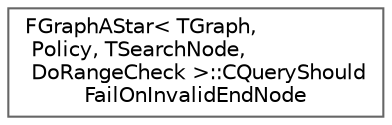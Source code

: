 digraph "Graphical Class Hierarchy"
{
 // INTERACTIVE_SVG=YES
 // LATEX_PDF_SIZE
  bgcolor="transparent";
  edge [fontname=Helvetica,fontsize=10,labelfontname=Helvetica,labelfontsize=10];
  node [fontname=Helvetica,fontsize=10,shape=box,height=0.2,width=0.4];
  rankdir="LR";
  Node0 [id="Node000000",label="FGraphAStar\< TGraph,\l Policy, TSearchNode,\l DoRangeCheck \>::CQueryShould\lFailOnInvalidEndNode",height=0.2,width=0.4,color="grey40", fillcolor="white", style="filled",URL="$d8/d38/structFGraphAStar_1_1CQueryShouldFailOnInvalidEndNode.html",tooltip=" "];
}
